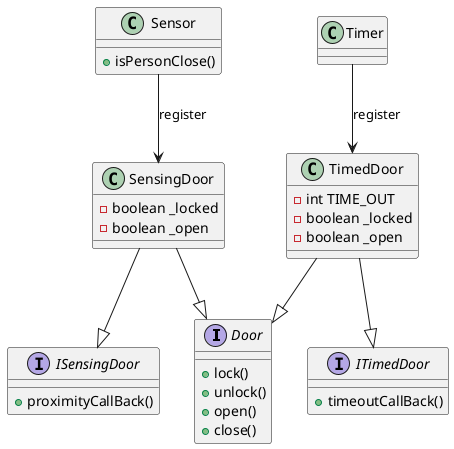 @startuml ISP
interface Door
interface ISensingDoor
interface ITimedDoor
class SensingDoor
class TimedDoor
class Timer
class Sensor
Door : + lock()
Door : + unlock()
Door : + open()
Door : + close()
ISensingDoor : + proximityCallBack()
ITimedDoor : + timeoutCallBack()
SensingDoor : - boolean _locked
SensingDoor : - boolean _open
TimedDoor : - int TIME_OUT
TimedDoor : - boolean _locked
TimedDoor : - boolean _open
Sensor : + isPersonClose()
SensingDoor --|> ISensingDoor
SensingDoor --|> Door
TimedDoor --|> ITimedDoor
TimedDoor --|> Door
Timer --> TimedDoor : "register"
Sensor --> SensingDoor : "register"

@enduml
